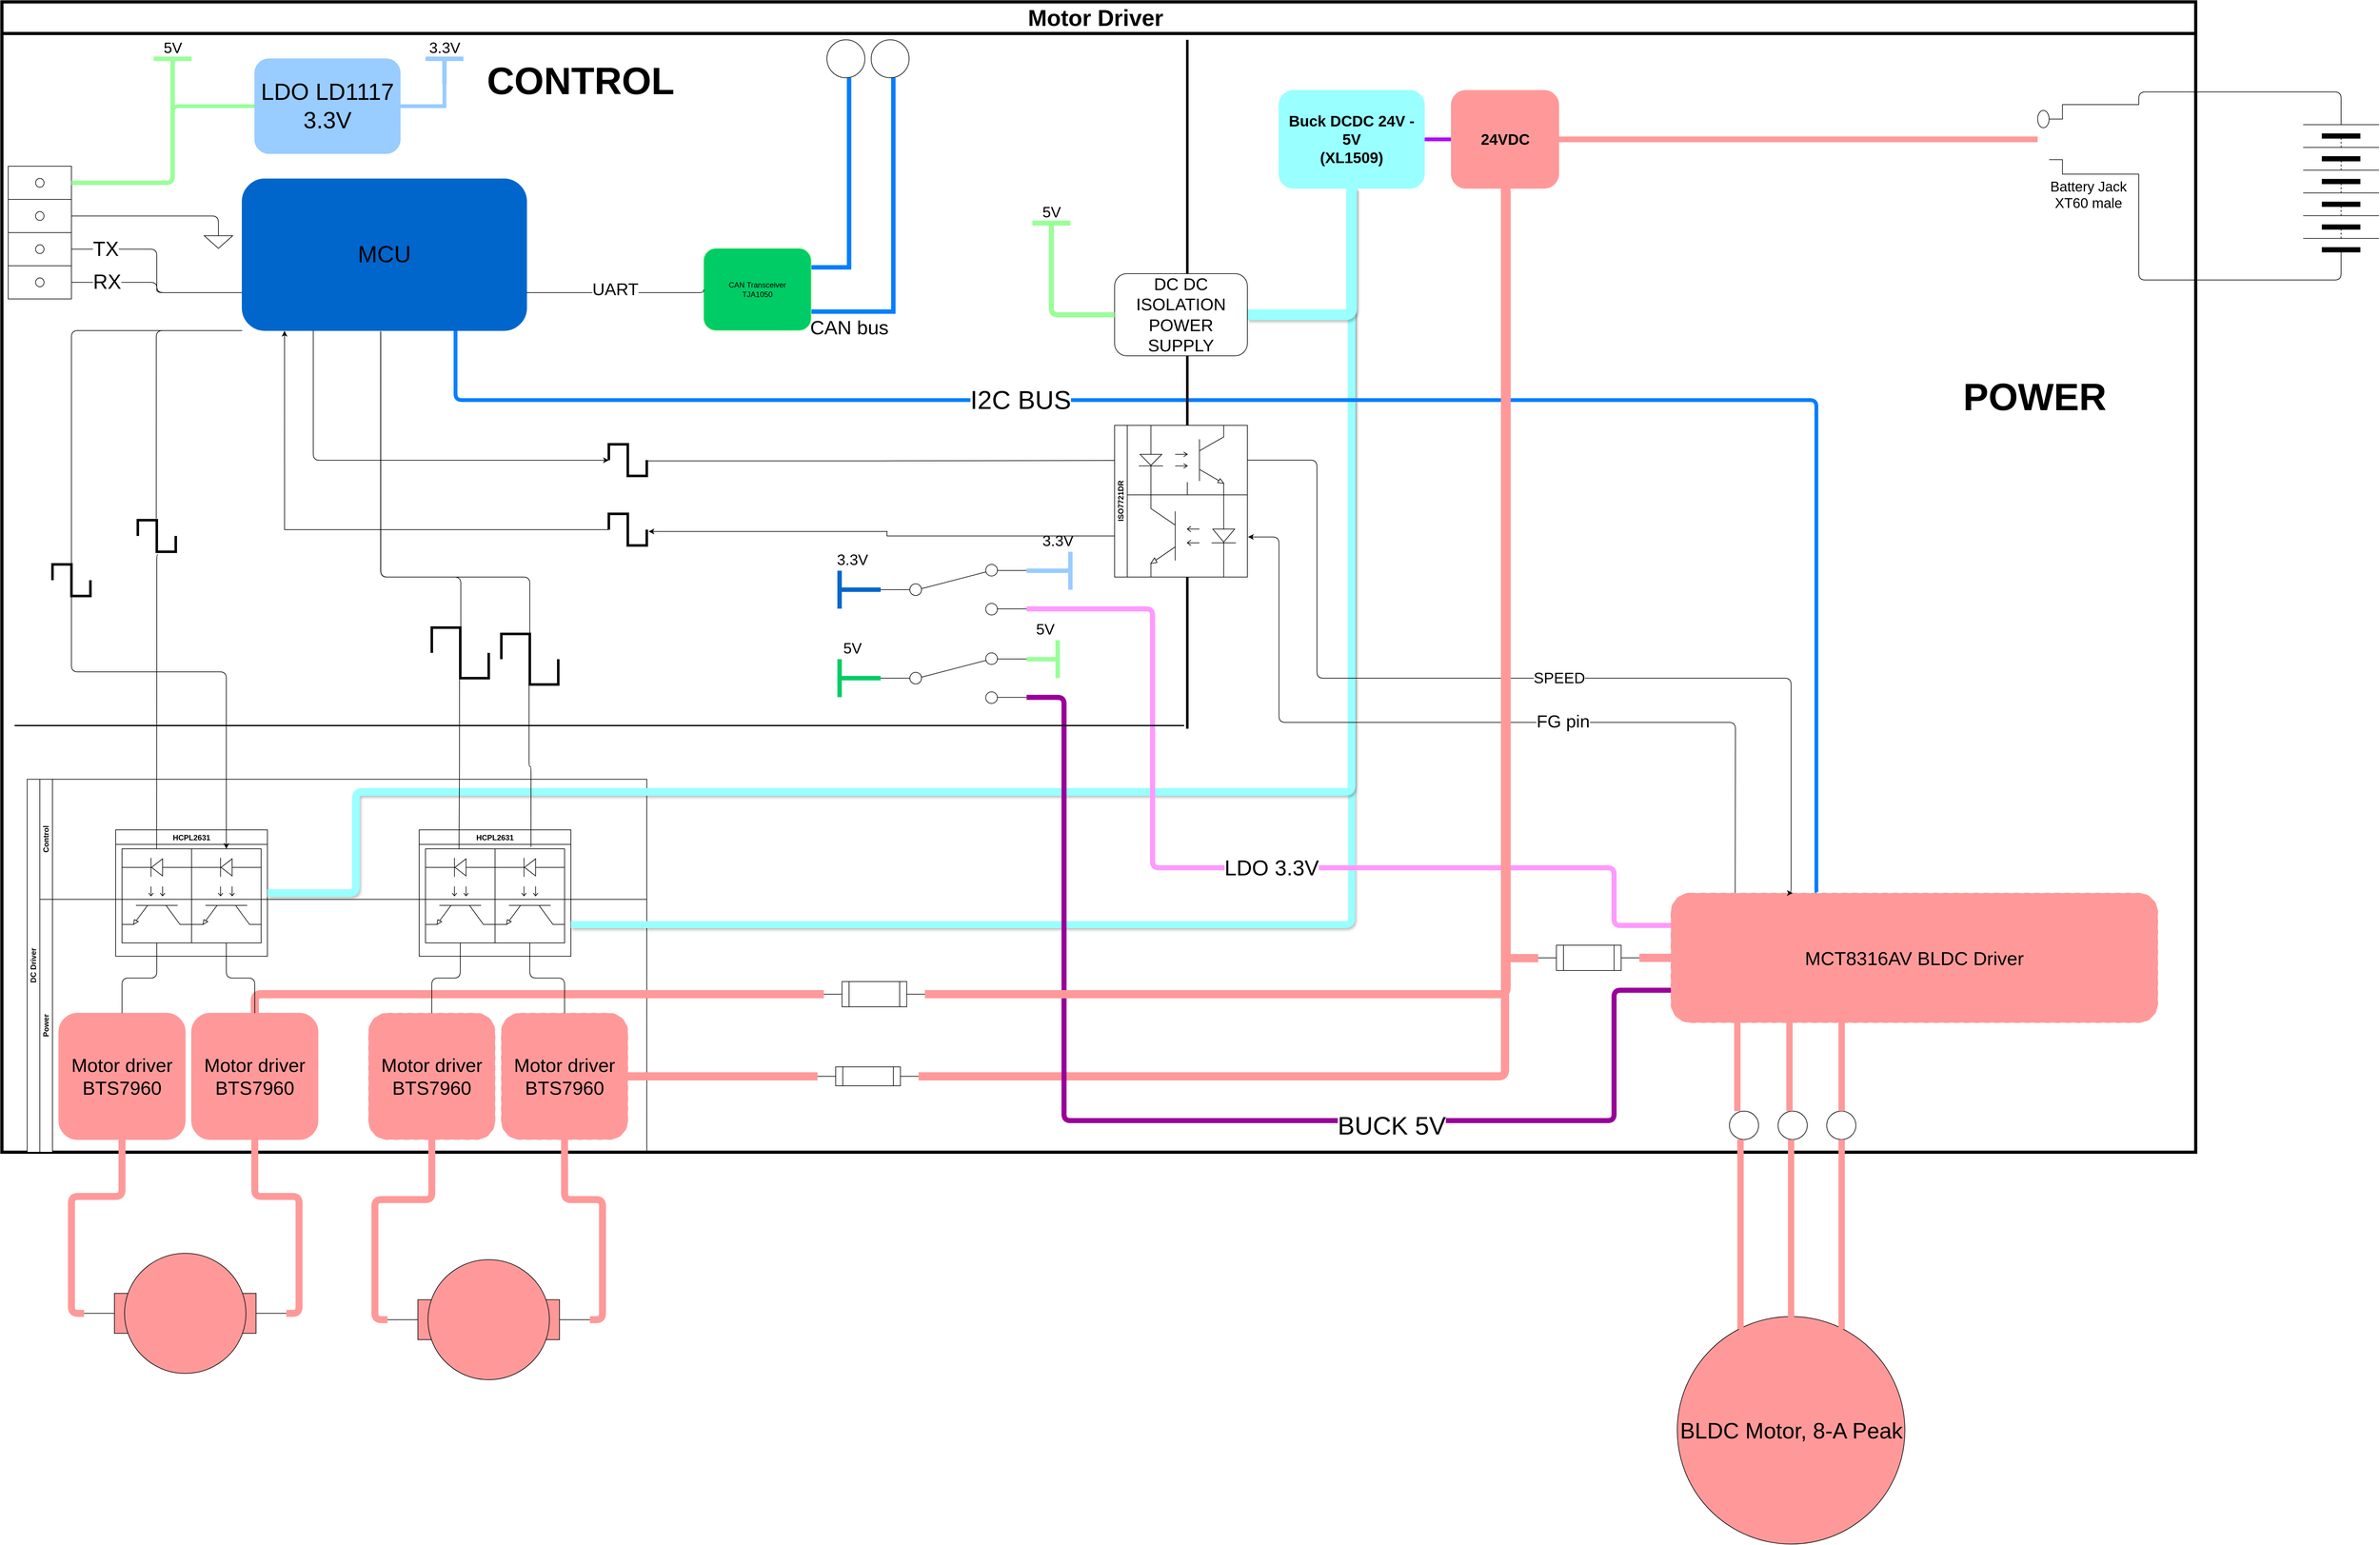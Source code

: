 <mxfile version="21.6.6" type="device">
  <diagram name="Page-1" id="c9OTROWXMZzyj8LRI3VB">
    <mxGraphModel dx="3203" dy="2414" grid="1" gridSize="10" guides="1" tooltips="1" connect="1" arrows="1" fold="1" page="1" pageScale="1" pageWidth="850" pageHeight="1100" math="0" shadow="0">
      <root>
        <mxCell id="0" />
        <mxCell id="1" parent="0" />
        <mxCell id="r3shBmnVNcZUW6U3R0mw-1" value="&lt;font style=&quot;font-size: 36px;&quot;&gt;Motor Driver&amp;nbsp;&lt;/font&gt;" style="swimlane;whiteSpace=wrap;html=1;startSize=50;strokeColor=#000000;strokeWidth=5;" parent="1" vertex="1">
          <mxGeometry x="-90" y="-330" width="3470" height="1820" as="geometry" />
        </mxCell>
        <mxCell id="r3shBmnVNcZUW6U3R0mw-53" style="edgeStyle=orthogonalEdgeStyle;rounded=1;orthogonalLoop=1;jettySize=auto;html=1;exitX=0.5;exitY=1;exitDx=0;exitDy=0;strokeWidth=13;endArrow=none;endFill=0;strokeColor=#FF9999;entryX=1;entryY=0.5;entryDx=0;entryDy=0;entryPerimeter=0;" parent="r3shBmnVNcZUW6U3R0mw-1" source="r3shBmnVNcZUW6U3R0mw-4" target="r3shBmnVNcZUW6U3R0mw-107" edge="1">
          <mxGeometry relative="1" as="geometry">
            <mxPoint x="1560" y="1400" as="targetPoint" />
            <Array as="points">
              <mxPoint x="2378" y="1700" />
            </Array>
          </mxGeometry>
        </mxCell>
        <mxCell id="r3shBmnVNcZUW6U3R0mw-54" style="edgeStyle=orthogonalEdgeStyle;rounded=1;orthogonalLoop=1;jettySize=auto;html=1;entryX=1;entryY=0.5;entryDx=0;entryDy=0;strokeWidth=6;endArrow=none;endFill=0;strokeColor=#ad03fc;" parent="r3shBmnVNcZUW6U3R0mw-1" source="r3shBmnVNcZUW6U3R0mw-4" target="r3shBmnVNcZUW6U3R0mw-40" edge="1">
          <mxGeometry relative="1" as="geometry" />
        </mxCell>
        <mxCell id="r3shBmnVNcZUW6U3R0mw-4" value="&lt;font style=&quot;font-size: 24px;&quot;&gt;&lt;b&gt;24VDC&lt;/b&gt;&lt;/font&gt;" style="rounded=1;whiteSpace=wrap;html=1;fillColor=#FF9999;strokeColor=#FF9999;" parent="r3shBmnVNcZUW6U3R0mw-1" vertex="1">
          <mxGeometry x="2292.5" y="140" width="170" height="155" as="geometry" />
        </mxCell>
        <mxCell id="r3shBmnVNcZUW6U3R0mw-7" value="DC Driver" style="swimlane;childLayout=stackLayout;resizeParent=1;resizeParentMax=0;horizontal=0;startSize=20;horizontalStack=0;html=1;" parent="r3shBmnVNcZUW6U3R0mw-1" vertex="1">
          <mxGeometry x="40" y="1230" width="980" height="590" as="geometry" />
        </mxCell>
        <mxCell id="r3shBmnVNcZUW6U3R0mw-8" value="Control" style="swimlane;startSize=20;horizontal=0;html=1;" parent="r3shBmnVNcZUW6U3R0mw-7" vertex="1">
          <mxGeometry x="20" width="960" height="190" as="geometry">
            <mxRectangle x="20" width="460" height="30" as="alternateBounds" />
          </mxGeometry>
        </mxCell>
        <UserObject label="HCPL2631" link="https://icdayroi.com/hcpl2631" id="r3shBmnVNcZUW6U3R0mw-35">
          <mxCell style="swimlane;" parent="r3shBmnVNcZUW6U3R0mw-8" vertex="1">
            <mxGeometry x="600" y="80" width="240" height="200" as="geometry" />
          </mxCell>
        </UserObject>
        <UserObject label="" link="https://icdayroi.com/hcpl2631" id="r3shBmnVNcZUW6U3R0mw-36">
          <mxCell style="verticalLabelPosition=bottom;shadow=0;dashed=0;align=center;html=1;verticalAlign=top;shape=mxgraph.electrical.opto_electronics.opto-coupler;direction=south;" parent="r3shBmnVNcZUW6U3R0mw-35" vertex="1">
            <mxGeometry x="10" y="30" width="110" height="149" as="geometry" />
          </mxCell>
        </UserObject>
        <UserObject label="" link="https://icdayroi.com/hcpl2631" id="r3shBmnVNcZUW6U3R0mw-37">
          <mxCell style="verticalLabelPosition=bottom;shadow=0;dashed=0;align=center;html=1;verticalAlign=top;shape=mxgraph.electrical.opto_electronics.opto-coupler;direction=south;" parent="r3shBmnVNcZUW6U3R0mw-35" vertex="1">
            <mxGeometry x="120" y="30" width="110" height="149" as="geometry" />
          </mxCell>
        </UserObject>
        <UserObject label="HCPL2631" link="https://icdayroi.com/hcpl2631" id="r3shBmnVNcZUW6U3R0mw-34">
          <mxCell style="swimlane;startSize=23;" parent="r3shBmnVNcZUW6U3R0mw-8" vertex="1">
            <mxGeometry x="120" y="80" width="240" height="200" as="geometry" />
          </mxCell>
        </UserObject>
        <UserObject label="" link="https://icdayroi.com/hcpl2631" id="r3shBmnVNcZUW6U3R0mw-16">
          <mxCell style="verticalLabelPosition=bottom;shadow=0;dashed=0;align=center;html=1;verticalAlign=top;shape=mxgraph.electrical.opto_electronics.opto-coupler;direction=south;" parent="r3shBmnVNcZUW6U3R0mw-34" vertex="1">
            <mxGeometry x="10" y="30" width="110" height="149" as="geometry" />
          </mxCell>
        </UserObject>
        <UserObject label="" link="https://icdayroi.com/hcpl2631" id="r3shBmnVNcZUW6U3R0mw-27">
          <mxCell style="verticalLabelPosition=bottom;shadow=0;dashed=0;align=center;html=1;verticalAlign=top;shape=mxgraph.electrical.opto_electronics.opto-coupler;direction=south;" parent="r3shBmnVNcZUW6U3R0mw-34" vertex="1">
            <mxGeometry x="120" y="30" width="110" height="149" as="geometry" />
          </mxCell>
        </UserObject>
        <mxCell id="r3shBmnVNcZUW6U3R0mw-9" value="Power" style="swimlane;startSize=20;horizontal=0;html=1;" parent="r3shBmnVNcZUW6U3R0mw-7" vertex="1">
          <mxGeometry x="20" y="190" width="960" height="400" as="geometry" />
        </mxCell>
        <UserObject label="&lt;font style=&quot;font-size: 30px;&quot;&gt;Motor driver&lt;br&gt;BTS7960&lt;/font&gt;" link="https://image.dfrobot.com/image/data/DRI0018/BTS7960.pdf" id="r3shBmnVNcZUW6U3R0mw-14">
          <mxCell style="rounded=1;whiteSpace=wrap;html=1;fillColor=#FF9999;strokeColor=#FF9999;" parent="r3shBmnVNcZUW6U3R0mw-9" vertex="1">
            <mxGeometry x="30" y="180" width="200" height="200" as="geometry" />
          </mxCell>
        </UserObject>
        <UserObject label="&lt;font style=&quot;font-size: 30px;&quot;&gt;Motor driver&lt;br&gt;BTS7960&lt;/font&gt;" link="https://image.dfrobot.com/image/data/DRI0018/BTS7960.pdf" id="r3shBmnVNcZUW6U3R0mw-15">
          <mxCell style="rounded=1;whiteSpace=wrap;html=1;fillColor=#FF9999;strokeColor=#FF9999;" parent="r3shBmnVNcZUW6U3R0mw-9" vertex="1">
            <mxGeometry x="240" y="180" width="200" height="200" as="geometry" />
          </mxCell>
        </UserObject>
        <UserObject label="&lt;font style=&quot;font-size: 30px;&quot;&gt;Motor driver&lt;br&gt;BTS7960&lt;/font&gt;" link="https://image.dfrobot.com/image/data/DRI0018/BTS7960.pdf" id="r3shBmnVNcZUW6U3R0mw-12">
          <mxCell style="rounded=1;whiteSpace=wrap;html=1;dashed=1;dashPattern=8 8;fillColor=#FF9999;strokeColor=#FF9999;" parent="r3shBmnVNcZUW6U3R0mw-9" vertex="1">
            <mxGeometry x="520" y="180" width="200" height="200" as="geometry" />
          </mxCell>
        </UserObject>
        <UserObject label="&lt;font style=&quot;font-size: 30px;&quot;&gt;Motor driver&lt;br style=&quot;border-color: var(--border-color);&quot;&gt;BTS7960&lt;/font&gt;" link="https://image.dfrobot.com/image/data/DRI0018/BTS7960.pdf" id="r3shBmnVNcZUW6U3R0mw-13">
          <mxCell style="rounded=1;whiteSpace=wrap;html=1;dashed=1;dashPattern=8 8;fillColor=#FF9999;strokeColor=#FF9999;" parent="r3shBmnVNcZUW6U3R0mw-9" vertex="1">
            <mxGeometry x="730" y="180" width="200" height="200" as="geometry" />
          </mxCell>
        </UserObject>
        <mxCell id="r3shBmnVNcZUW6U3R0mw-114" style="edgeStyle=orthogonalEdgeStyle;rounded=1;orthogonalLoop=1;jettySize=auto;html=1;exitX=0;exitY=0.5;exitDx=0;exitDy=0;strokeWidth=13;endArrow=none;endFill=0;strokeColor=#FF9999;entryX=0.5;entryY=0;entryDx=0;entryDy=0;exitPerimeter=0;" parent="r3shBmnVNcZUW6U3R0mw-9" source="r3shBmnVNcZUW6U3R0mw-109" edge="1">
          <mxGeometry relative="1" as="geometry">
            <mxPoint x="1240" y="150" as="sourcePoint" />
            <mxPoint x="340" y="210" as="targetPoint" />
            <Array as="points">
              <mxPoint x="1240" y="150" />
              <mxPoint x="340" y="150" />
            </Array>
          </mxGeometry>
        </mxCell>
        <mxCell id="r3shBmnVNcZUW6U3R0mw-17" value="" style="edgeStyle=orthogonalEdgeStyle;orthogonalLoop=1;jettySize=auto;html=1;rounded=1;endArrow=none;endFill=0;" parent="r3shBmnVNcZUW6U3R0mw-7" source="r3shBmnVNcZUW6U3R0mw-16" target="r3shBmnVNcZUW6U3R0mw-14" edge="1">
          <mxGeometry relative="1" as="geometry" />
        </mxCell>
        <mxCell id="r3shBmnVNcZUW6U3R0mw-31" value="" style="edgeStyle=orthogonalEdgeStyle;orthogonalLoop=1;jettySize=auto;html=1;rounded=1;endArrow=none;endFill=0;" parent="r3shBmnVNcZUW6U3R0mw-7" source="r3shBmnVNcZUW6U3R0mw-27" target="r3shBmnVNcZUW6U3R0mw-15" edge="1">
          <mxGeometry relative="1" as="geometry" />
        </mxCell>
        <mxCell id="r3shBmnVNcZUW6U3R0mw-38" style="edgeStyle=orthogonalEdgeStyle;orthogonalLoop=1;jettySize=auto;html=1;rounded=1;endArrow=none;endFill=0;" parent="r3shBmnVNcZUW6U3R0mw-7" source="r3shBmnVNcZUW6U3R0mw-36" target="r3shBmnVNcZUW6U3R0mw-12" edge="1">
          <mxGeometry relative="1" as="geometry" />
        </mxCell>
        <mxCell id="r3shBmnVNcZUW6U3R0mw-39" style="edgeStyle=orthogonalEdgeStyle;orthogonalLoop=1;jettySize=auto;html=1;entryX=0.5;entryY=0;entryDx=0;entryDy=0;rounded=1;endArrow=none;endFill=0;" parent="r3shBmnVNcZUW6U3R0mw-7" source="r3shBmnVNcZUW6U3R0mw-37" target="r3shBmnVNcZUW6U3R0mw-13" edge="1">
          <mxGeometry relative="1" as="geometry" />
        </mxCell>
        <mxCell id="r3shBmnVNcZUW6U3R0mw-55" style="edgeStyle=orthogonalEdgeStyle;rounded=1;orthogonalLoop=1;jettySize=auto;html=1;exitX=0.5;exitY=1;exitDx=0;exitDy=0;entryX=1;entryY=0.75;entryDx=0;entryDy=0;strokeColor=#99FFFF;strokeWidth=11;endArrow=none;endFill=0;shadow=1;" parent="r3shBmnVNcZUW6U3R0mw-1" source="r3shBmnVNcZUW6U3R0mw-40" target="r3shBmnVNcZUW6U3R0mw-35" edge="1">
          <mxGeometry relative="1" as="geometry" />
        </mxCell>
        <mxCell id="r3shBmnVNcZUW6U3R0mw-56" style="edgeStyle=orthogonalEdgeStyle;rounded=1;orthogonalLoop=1;jettySize=auto;html=1;exitX=0.5;exitY=1;exitDx=0;exitDy=0;strokeColor=#99FFFF;endArrow=none;endFill=0;strokeWidth=12;shadow=1;entryX=1;entryY=0.5;entryDx=0;entryDy=0;" parent="r3shBmnVNcZUW6U3R0mw-1" source="r3shBmnVNcZUW6U3R0mw-40" edge="1" target="r3shBmnVNcZUW6U3R0mw-34">
          <mxGeometry relative="1" as="geometry">
            <mxPoint x="420" y="1190" as="targetPoint" />
            <Array as="points">
              <mxPoint x="2135" y="1250" />
              <mxPoint x="560" y="1250" />
              <mxPoint x="560" y="1410" />
            </Array>
          </mxGeometry>
        </mxCell>
        <mxCell id="TJ93BcCGfXN2LZPFajyi-51" style="edgeStyle=orthogonalEdgeStyle;rounded=1;orthogonalLoop=1;jettySize=auto;html=1;exitX=0.5;exitY=1;exitDx=0;exitDy=0;entryX=1;entryY=0.5;entryDx=0;entryDy=0;endArrow=none;endFill=0;strokeColor=#99FFFF;strokeWidth=17;shadow=1;" edge="1" parent="r3shBmnVNcZUW6U3R0mw-1" source="r3shBmnVNcZUW6U3R0mw-40" target="TJ93BcCGfXN2LZPFajyi-1">
          <mxGeometry relative="1" as="geometry" />
        </mxCell>
        <UserObject label="&lt;font style=&quot;font-size: 24px;&quot;&gt;&lt;b&gt;Buck DCDC 24V - 5V&lt;br&gt;(XL1509)&lt;br&gt;&lt;/b&gt;&lt;/font&gt;" link="https://www.thegioiic.com/xl1509-5-0e1-ic-on-ap-5v-2a-8-soic" id="r3shBmnVNcZUW6U3R0mw-40">
          <mxCell style="rounded=1;whiteSpace=wrap;html=1;fillColor=#99FFFF;strokeColor=#99FFFF;" parent="r3shBmnVNcZUW6U3R0mw-1" vertex="1">
            <mxGeometry x="2020" y="140" width="230" height="155" as="geometry" />
          </mxCell>
        </UserObject>
        <mxCell id="r3shBmnVNcZUW6U3R0mw-52" style="edgeStyle=orthogonalEdgeStyle;rounded=1;orthogonalLoop=1;jettySize=auto;html=1;entryX=1;entryY=0.5;entryDx=0;entryDy=0;endArrow=none;endFill=0;strokeWidth=9;strokeColor=#FF9999;" parent="r3shBmnVNcZUW6U3R0mw-1" source="r3shBmnVNcZUW6U3R0mw-49" target="r3shBmnVNcZUW6U3R0mw-4" edge="1">
          <mxGeometry relative="1" as="geometry" />
        </mxCell>
        <UserObject label="&lt;font style=&quot;font-size: 22px;&quot;&gt;Battery Jack&lt;br style=&quot;border-color: var(--border-color);&quot;&gt;XT60 male&lt;/font&gt;" link="https://dientutuyetnga.com/products/dau-jack-noi-dien-xt60-duc" id="r3shBmnVNcZUW6U3R0mw-49">
          <mxCell style="pointerEvents=1;verticalLabelPosition=bottom;shadow=0;dashed=0;align=center;html=1;verticalAlign=top;shape=mxgraph.electrical.miscellaneous.2_conductor_plug;flipV=1;" parent="r3shBmnVNcZUW6U3R0mw-1" vertex="1">
            <mxGeometry x="3220" y="162.5" width="160" height="110" as="geometry" />
          </mxCell>
        </UserObject>
        <mxCell id="r3shBmnVNcZUW6U3R0mw-94" style="edgeStyle=orthogonalEdgeStyle;rounded=1;orthogonalLoop=1;jettySize=auto;html=1;exitX=1;exitY=0.625;exitDx=0;exitDy=0;exitPerimeter=0;entryX=0;entryY=0.75;entryDx=0;entryDy=0;endArrow=none;endFill=0;" parent="r3shBmnVNcZUW6U3R0mw-1" source="r3shBmnVNcZUW6U3R0mw-84" target="r3shBmnVNcZUW6U3R0mw-85" edge="1">
          <mxGeometry relative="1" as="geometry">
            <mxPoint x="200" y="271.4" as="targetPoint" />
          </mxGeometry>
        </mxCell>
        <mxCell id="r3shBmnVNcZUW6U3R0mw-96" value="TX" style="edgeLabel;html=1;align=center;verticalAlign=middle;resizable=0;points=[];fontSize=32;" parent="r3shBmnVNcZUW6U3R0mw-94" vertex="1" connectable="0">
          <mxGeometry x="-0.764" y="-1" relative="1" as="geometry">
            <mxPoint x="14" y="-2" as="offset" />
          </mxGeometry>
        </mxCell>
        <mxCell id="r3shBmnVNcZUW6U3R0mw-95" style="edgeStyle=orthogonalEdgeStyle;rounded=1;orthogonalLoop=1;jettySize=auto;html=1;exitX=1;exitY=0.875;exitDx=0;exitDy=0;exitPerimeter=0;entryX=0;entryY=0.75;entryDx=0;entryDy=0;endArrow=none;endFill=0;" parent="r3shBmnVNcZUW6U3R0mw-1" source="r3shBmnVNcZUW6U3R0mw-84" target="r3shBmnVNcZUW6U3R0mw-85" edge="1">
          <mxGeometry relative="1" as="geometry" />
        </mxCell>
        <mxCell id="r3shBmnVNcZUW6U3R0mw-97" value="RX" style="edgeLabel;html=1;align=center;verticalAlign=middle;resizable=0;points=[];fontSize=32;" parent="r3shBmnVNcZUW6U3R0mw-95" vertex="1" connectable="0">
          <mxGeometry x="-0.67" y="1" relative="1" as="geometry">
            <mxPoint x="9" as="offset" />
          </mxGeometry>
        </mxCell>
        <mxCell id="HIDBoVV0awHxRWFBj1Tk-5" style="edgeStyle=orthogonalEdgeStyle;rounded=1;orthogonalLoop=1;jettySize=auto;html=1;exitX=1;exitY=0.125;exitDx=0;exitDy=0;exitPerimeter=0;entryX=0;entryY=0.5;entryDx=0;entryDy=0;endArrow=none;endFill=0;strokeColor=#99FF99;strokeWidth=6;" parent="r3shBmnVNcZUW6U3R0mw-1" source="r3shBmnVNcZUW6U3R0mw-84" target="HIDBoVV0awHxRWFBj1Tk-4" edge="1">
          <mxGeometry relative="1" as="geometry">
            <Array as="points">
              <mxPoint x="270" y="286" />
              <mxPoint x="270" y="165" />
            </Array>
          </mxGeometry>
        </mxCell>
        <mxCell id="r3shBmnVNcZUW6U3R0mw-84" value="" style="pointerEvents=1;verticalLabelPosition=bottom;shadow=0;dashed=0;align=center;html=1;verticalAlign=top;shape=mxgraph.electrical.miscellaneous.terminal_board" parent="r3shBmnVNcZUW6U3R0mw-1" vertex="1">
          <mxGeometry x="10" y="260" width="100" height="210" as="geometry" />
        </mxCell>
        <mxCell id="r3shBmnVNcZUW6U3R0mw-89" style="edgeStyle=orthogonalEdgeStyle;rounded=1;orthogonalLoop=1;jettySize=auto;html=1;entryX=0.003;entryY=0.502;entryDx=0;entryDy=0;endArrow=none;endFill=0;strokeColor=#000000;entryPerimeter=0;exitX=0.531;exitY=1.096;exitDx=0;exitDy=0;exitPerimeter=0;" parent="r3shBmnVNcZUW6U3R0mw-1" source="TJ93BcCGfXN2LZPFajyi-16" target="r3shBmnVNcZUW6U3R0mw-16" edge="1">
          <mxGeometry relative="1" as="geometry">
            <mxPoint x="380" y="520" as="sourcePoint" />
            <Array as="points">
              <mxPoint x="245" y="875" />
              <mxPoint x="245" y="1010" />
            </Array>
          </mxGeometry>
        </mxCell>
        <mxCell id="r3shBmnVNcZUW6U3R0mw-90" style="edgeStyle=orthogonalEdgeStyle;rounded=1;orthogonalLoop=1;jettySize=auto;html=1;exitX=0.487;exitY=1.004;exitDx=0;exitDy=0;entryX=-0.021;entryY=0.483;entryDx=0;entryDy=0;endArrow=none;endFill=0;strokeColor=#000000;entryPerimeter=0;exitPerimeter=0;" parent="r3shBmnVNcZUW6U3R0mw-1" source="TJ93BcCGfXN2LZPFajyi-46" target="r3shBmnVNcZUW6U3R0mw-37" edge="1">
          <mxGeometry relative="1" as="geometry" />
        </mxCell>
        <mxCell id="HIDBoVV0awHxRWFBj1Tk-20" style="edgeStyle=orthogonalEdgeStyle;rounded=1;orthogonalLoop=1;jettySize=auto;html=1;exitX=0.487;exitY=1.012;exitDx=0;exitDy=0;entryX=0.003;entryY=0.518;entryDx=0;entryDy=0;entryPerimeter=0;endArrow=none;endFill=0;exitPerimeter=0;" parent="r3shBmnVNcZUW6U3R0mw-1" source="r3shBmnVNcZUW6U3R0mw-99" target="r3shBmnVNcZUW6U3R0mw-36" edge="1">
          <mxGeometry relative="1" as="geometry" />
        </mxCell>
        <mxCell id="TJ93BcCGfXN2LZPFajyi-4" style="edgeStyle=orthogonalEdgeStyle;rounded=1;orthogonalLoop=1;jettySize=auto;html=1;exitX=0.75;exitY=1;exitDx=0;exitDy=0;endArrow=none;endFill=0;strokeWidth=6;strokeColor=#007FFF;entryX=0.3;entryY=0.004;entryDx=0;entryDy=0;entryPerimeter=0;" edge="1" parent="r3shBmnVNcZUW6U3R0mw-1" source="r3shBmnVNcZUW6U3R0mw-85" target="r3shBmnVNcZUW6U3R0mw-100">
          <mxGeometry relative="1" as="geometry">
            <mxPoint x="2870" y="1380" as="targetPoint" />
            <Array as="points">
              <mxPoint x="718" y="630" />
              <mxPoint x="2870" y="630" />
              <mxPoint x="2870" y="1411" />
            </Array>
          </mxGeometry>
        </mxCell>
        <mxCell id="TJ93BcCGfXN2LZPFajyi-5" value="I2C&amp;nbsp;BUS" style="edgeLabel;html=1;align=center;verticalAlign=middle;resizable=0;points=[];fontSize=41;" vertex="1" connectable="0" parent="TJ93BcCGfXN2LZPFajyi-4">
          <mxGeometry x="-0.061" y="-5" relative="1" as="geometry">
            <mxPoint x="-426" y="-5" as="offset" />
          </mxGeometry>
        </mxCell>
        <mxCell id="TJ93BcCGfXN2LZPFajyi-12" style="edgeStyle=orthogonalEdgeStyle;rounded=1;orthogonalLoop=1;jettySize=auto;html=1;exitX=1.004;exitY=0.524;exitDx=0;exitDy=0;entryX=0;entryY=0.504;entryDx=0;entryDy=0;entryPerimeter=0;exitPerimeter=0;" edge="1" parent="r3shBmnVNcZUW6U3R0mw-1" source="r3shBmnVNcZUW6U3R0mw-105" target="r3shBmnVNcZUW6U3R0mw-101">
          <mxGeometry relative="1" as="geometry" />
        </mxCell>
        <mxCell id="TJ93BcCGfXN2LZPFajyi-18" style="edgeStyle=orthogonalEdgeStyle;rounded=1;orthogonalLoop=1;jettySize=auto;html=1;exitX=0;exitY=1;exitDx=0;exitDy=0;entryX=0.486;entryY=-0.054;entryDx=0;entryDy=0;entryPerimeter=0;endArrow=none;endFill=0;" edge="1" parent="r3shBmnVNcZUW6U3R0mw-1" source="r3shBmnVNcZUW6U3R0mw-85" target="TJ93BcCGfXN2LZPFajyi-16">
          <mxGeometry relative="1" as="geometry">
            <Array as="points">
              <mxPoint x="244" y="520" />
            </Array>
          </mxGeometry>
        </mxCell>
        <UserObject label="&lt;font style=&quot;font-size: 37px;&quot;&gt;MCU&lt;/font&gt;" link="https://www.thegioiic.com/stm32f103c8t6-32-bit-arm-cortex-m3-microcontroller-72mhz-64kb-flash-48-lqfp" id="r3shBmnVNcZUW6U3R0mw-85">
          <mxCell style="rounded=1;whiteSpace=wrap;html=1;strokeColor=#0066CC;fillColor=#0066CC;" parent="r3shBmnVNcZUW6U3R0mw-1" vertex="1">
            <mxGeometry x="380" y="280" width="450" height="240" as="geometry" />
          </mxCell>
        </UserObject>
        <mxCell id="r3shBmnVNcZUW6U3R0mw-91" style="edgeStyle=orthogonalEdgeStyle;rounded=1;orthogonalLoop=1;jettySize=auto;html=1;exitX=0.5;exitY=0;exitDx=0;exitDy=0;exitPerimeter=0;entryX=1;entryY=0.125;entryDx=0;entryDy=0;entryPerimeter=0;endArrow=none;endFill=0;strokeColor=#99FF99;strokeWidth=7;" parent="r3shBmnVNcZUW6U3R0mw-1" source="r3shBmnVNcZUW6U3R0mw-86" target="r3shBmnVNcZUW6U3R0mw-84" edge="1">
          <mxGeometry relative="1" as="geometry" />
        </mxCell>
        <mxCell id="r3shBmnVNcZUW6U3R0mw-86" value="5V" style="verticalLabelPosition=top;verticalAlign=bottom;shape=mxgraph.electrical.signal_sources.vdd;shadow=0;dashed=0;align=center;strokeWidth=7;fontSize=24;html=1;flipV=1;strokeColor=#99FF99;" parent="r3shBmnVNcZUW6U3R0mw-1" vertex="1">
          <mxGeometry x="240" y="90" width="60" height="40" as="geometry" />
        </mxCell>
        <mxCell id="r3shBmnVNcZUW6U3R0mw-93" style="edgeStyle=orthogonalEdgeStyle;rounded=1;orthogonalLoop=1;jettySize=auto;html=1;exitX=0.5;exitY=0;exitDx=0;exitDy=0;exitPerimeter=0;entryX=1;entryY=0.375;entryDx=0;entryDy=0;entryPerimeter=0;endArrow=none;endFill=0;" parent="r3shBmnVNcZUW6U3R0mw-1" source="r3shBmnVNcZUW6U3R0mw-92" target="r3shBmnVNcZUW6U3R0mw-84" edge="1">
          <mxGeometry relative="1" as="geometry" />
        </mxCell>
        <mxCell id="r3shBmnVNcZUW6U3R0mw-92" value="" style="pointerEvents=1;verticalLabelPosition=bottom;shadow=0;dashed=0;align=center;html=1;verticalAlign=top;shape=mxgraph.electrical.signal_sources.signal_ground;direction=east;" parent="r3shBmnVNcZUW6U3R0mw-1" vertex="1">
          <mxGeometry x="320" y="360" width="45" height="30" as="geometry" />
        </mxCell>
        <mxCell id="TJ93BcCGfXN2LZPFajyi-7" style="edgeStyle=orthogonalEdgeStyle;rounded=1;orthogonalLoop=1;jettySize=auto;html=1;exitX=0.132;exitY=0.008;exitDx=0;exitDy=0;entryX=-0.005;entryY=0.512;entryDx=0;entryDy=0;entryPerimeter=0;fontSize=19;exitPerimeter=0;" edge="1" parent="r3shBmnVNcZUW6U3R0mw-1" source="r3shBmnVNcZUW6U3R0mw-100" target="TJ93BcCGfXN2LZPFajyi-8">
          <mxGeometry relative="1" as="geometry">
            <mxPoint x="1900.0" y="1190" as="targetPoint" />
            <Array as="points">
              <mxPoint x="2742" y="1410" />
              <mxPoint x="2742" y="1140" />
              <mxPoint x="2020" y="1140" />
              <mxPoint x="2020" y="847" />
            </Array>
          </mxGeometry>
        </mxCell>
        <mxCell id="TJ93BcCGfXN2LZPFajyi-9" value="&lt;font style=&quot;font-size: 28px;&quot;&gt;FG pin&lt;/font&gt;" style="edgeLabel;html=1;align=center;verticalAlign=middle;resizable=0;points=[];" vertex="1" connectable="0" parent="TJ93BcCGfXN2LZPFajyi-7">
          <mxGeometry x="-0.184" y="-2" relative="1" as="geometry">
            <mxPoint as="offset" />
          </mxGeometry>
        </mxCell>
        <mxCell id="TJ93BcCGfXN2LZPFajyi-55" style="edgeStyle=orthogonalEdgeStyle;rounded=1;orthogonalLoop=1;jettySize=auto;html=1;exitX=0;exitY=0.25;exitDx=0;exitDy=0;entryX=1;entryY=0.88;entryDx=0;entryDy=0;endArrow=none;endFill=0;strokeColor=#FF99FF;strokeWidth=8;" edge="1" parent="r3shBmnVNcZUW6U3R0mw-1" source="r3shBmnVNcZUW6U3R0mw-100" target="TJ93BcCGfXN2LZPFajyi-3">
          <mxGeometry relative="1" as="geometry">
            <Array as="points">
              <mxPoint x="2550" y="1461" />
              <mxPoint x="2550" y="1370" />
              <mxPoint x="1820" y="1370" />
              <mxPoint x="1820" y="960" />
            </Array>
          </mxGeometry>
        </mxCell>
        <mxCell id="TJ93BcCGfXN2LZPFajyi-56" value="&lt;font style=&quot;font-size: 34px;&quot;&gt;LDO 3.3V&lt;/font&gt;" style="edgeLabel;html=1;align=center;verticalAlign=middle;resizable=0;points=[];" vertex="1" connectable="0" parent="TJ93BcCGfXN2LZPFajyi-55">
          <mxGeometry x="-0.151" y="2" relative="1" as="geometry">
            <mxPoint x="-78" y="-2" as="offset" />
          </mxGeometry>
        </mxCell>
        <mxCell id="TJ93BcCGfXN2LZPFajyi-65" style="edgeStyle=orthogonalEdgeStyle;rounded=1;orthogonalLoop=1;jettySize=auto;html=1;exitX=0;exitY=0.75;exitDx=0;exitDy=0;entryX=1;entryY=0.88;entryDx=0;entryDy=0;endArrow=none;endFill=0;strokeColor=#990099;strokeWidth=8;" edge="1" parent="r3shBmnVNcZUW6U3R0mw-1" source="r3shBmnVNcZUW6U3R0mw-100" target="TJ93BcCGfXN2LZPFajyi-54">
          <mxGeometry relative="1" as="geometry">
            <mxPoint x="2600" y="1563.143" as="targetPoint" />
            <Array as="points">
              <mxPoint x="2550" y="1564" />
              <mxPoint x="2550" y="1770" />
              <mxPoint x="1680" y="1770" />
              <mxPoint x="1680" y="1100" />
            </Array>
          </mxGeometry>
        </mxCell>
        <mxCell id="TJ93BcCGfXN2LZPFajyi-69" value="&lt;font style=&quot;font-size: 40px;&quot;&gt;BUCK 5V&lt;/font&gt;" style="edgeLabel;html=1;align=center;verticalAlign=middle;resizable=0;points=[];fontSize=40;" vertex="1" connectable="0" parent="TJ93BcCGfXN2LZPFajyi-65">
          <mxGeometry x="-0.315" y="7" relative="1" as="geometry">
            <mxPoint x="1" as="offset" />
          </mxGeometry>
        </mxCell>
        <UserObject label="&lt;span style=&quot;font-size: 30px;&quot;&gt;MCT8316AV BLDC Driver&lt;/span&gt;" link="https://www.ti.com/lit/ds/symlink/mct8316a.pdf" id="r3shBmnVNcZUW6U3R0mw-100">
          <mxCell style="rounded=1;whiteSpace=wrap;html=1;dashed=1;dashPattern=8 8;fillColor=#FF9999;strokeColor=#FF9999;" parent="r3shBmnVNcZUW6U3R0mw-1" vertex="1">
            <mxGeometry x="2640" y="1410" width="770" height="205" as="geometry" />
          </mxCell>
        </UserObject>
        <mxCell id="r3shBmnVNcZUW6U3R0mw-104" style="edgeStyle=orthogonalEdgeStyle;rounded=1;orthogonalLoop=1;jettySize=auto;html=1;endArrow=classic;endFill=1;entryX=0.25;entryY=0;entryDx=0;entryDy=0;" parent="r3shBmnVNcZUW6U3R0mw-1" source="r3shBmnVNcZUW6U3R0mw-101" target="r3shBmnVNcZUW6U3R0mw-100" edge="1">
          <mxGeometry relative="1" as="geometry">
            <mxPoint x="2237.73" y="1124.995" as="targetPoint" />
            <Array as="points">
              <mxPoint x="2080" y="725" />
              <mxPoint x="2080" y="1070" />
              <mxPoint x="2830" y="1070" />
              <mxPoint x="2830" y="1410" />
            </Array>
          </mxGeometry>
        </mxCell>
        <mxCell id="HIDBoVV0awHxRWFBj1Tk-21" value="SPEED" style="edgeLabel;html=1;align=center;verticalAlign=middle;resizable=0;points=[];fontSize=24;" parent="r3shBmnVNcZUW6U3R0mw-104" vertex="1" connectable="0">
          <mxGeometry x="-0.037" relative="1" as="geometry">
            <mxPoint x="93" as="offset" />
          </mxGeometry>
        </mxCell>
        <UserObject label="" link="https://www.thegioiic.com/ruef110-cau-chi-tu-phuc-hoi-30v-1-1a" id="r3shBmnVNcZUW6U3R0mw-107">
          <mxCell style="pointerEvents=1;verticalLabelPosition=bottom;shadow=0;dashed=0;align=center;html=1;verticalAlign=top;shape=mxgraph.electrical.miscellaneous.fuse_1;" parent="r3shBmnVNcZUW6U3R0mw-1" vertex="1">
            <mxGeometry x="1290" y="1685" width="160" height="30" as="geometry" />
          </mxCell>
        </UserObject>
        <mxCell id="r3shBmnVNcZUW6U3R0mw-108" style="edgeStyle=orthogonalEdgeStyle;rounded=1;orthogonalLoop=1;jettySize=auto;html=1;exitX=0;exitY=0.5;exitDx=0;exitDy=0;strokeWidth=13;endArrow=none;endFill=0;strokeColor=#FF9999;entryX=1;entryY=0.5;entryDx=0;entryDy=0;exitPerimeter=0;" parent="r3shBmnVNcZUW6U3R0mw-1" source="r3shBmnVNcZUW6U3R0mw-107" target="r3shBmnVNcZUW6U3R0mw-13" edge="1">
          <mxGeometry relative="1" as="geometry">
            <mxPoint x="1795" y="305" as="sourcePoint" />
            <mxPoint x="1450" y="1410" as="targetPoint" />
            <Array as="points">
              <mxPoint x="1290" y="1700" />
              <mxPoint x="1290" y="1700" />
            </Array>
          </mxGeometry>
        </mxCell>
        <UserObject label="" link="https://www.thegioiic.com/ruef110-cau-chi-tu-phuc-hoi-30v-1-1a" id="r3shBmnVNcZUW6U3R0mw-109">
          <mxCell style="pointerEvents=1;verticalLabelPosition=bottom;shadow=0;dashed=0;align=center;html=1;verticalAlign=top;shape=mxgraph.electrical.miscellaneous.fuse_1;" parent="r3shBmnVNcZUW6U3R0mw-1" vertex="1">
            <mxGeometry x="1300" y="1550" width="160" height="40" as="geometry" />
          </mxCell>
        </UserObject>
        <mxCell id="r3shBmnVNcZUW6U3R0mw-110" style="edgeStyle=orthogonalEdgeStyle;rounded=1;orthogonalLoop=1;jettySize=auto;html=1;exitX=0.5;exitY=1;exitDx=0;exitDy=0;strokeWidth=13;endArrow=none;endFill=0;strokeColor=#FF9999;entryX=1;entryY=0.5;entryDx=0;entryDy=0;entryPerimeter=0;" parent="r3shBmnVNcZUW6U3R0mw-1" source="r3shBmnVNcZUW6U3R0mw-4" target="r3shBmnVNcZUW6U3R0mw-109" edge="1">
          <mxGeometry relative="1" as="geometry">
            <mxPoint x="1795" y="305" as="sourcePoint" />
            <mxPoint x="1470" y="1410" as="targetPoint" />
            <Array as="points">
              <mxPoint x="2380" y="295" />
              <mxPoint x="2380" y="1570" />
            </Array>
          </mxGeometry>
        </mxCell>
        <UserObject label="" link="https://www.thegioiic.com/uf300-cau-chi-tu-phuc-hoi-30v-3a" id="r3shBmnVNcZUW6U3R0mw-115">
          <mxCell style="pointerEvents=1;verticalLabelPosition=bottom;shadow=0;dashed=0;align=center;html=1;verticalAlign=top;shape=mxgraph.electrical.miscellaneous.fuse_1;direction=east;" parent="r3shBmnVNcZUW6U3R0mw-1" vertex="1">
            <mxGeometry x="2430" y="1492.5" width="160" height="40" as="geometry" />
          </mxCell>
        </UserObject>
        <mxCell id="r3shBmnVNcZUW6U3R0mw-116" style="edgeStyle=orthogonalEdgeStyle;rounded=1;orthogonalLoop=1;jettySize=auto;html=1;exitX=1;exitY=0.5;exitDx=0;exitDy=0;strokeWidth=13;endArrow=none;endFill=0;strokeColor=#FF9999;exitPerimeter=0;entryX=0;entryY=0.5;entryDx=0;entryDy=0;" parent="r3shBmnVNcZUW6U3R0mw-1" source="r3shBmnVNcZUW6U3R0mw-115" target="r3shBmnVNcZUW6U3R0mw-100" edge="1">
          <mxGeometry relative="1" as="geometry">
            <mxPoint x="2250" y="2000" as="sourcePoint" />
            <mxPoint x="1760" y="1760" as="targetPoint" />
            <Array as="points">
              <mxPoint x="2590" y="1513" />
              <mxPoint x="2620" y="1513" />
            </Array>
          </mxGeometry>
        </mxCell>
        <mxCell id="r3shBmnVNcZUW6U3R0mw-117" style="edgeStyle=orthogonalEdgeStyle;rounded=1;orthogonalLoop=1;jettySize=auto;html=1;strokeWidth=13;endArrow=none;endFill=0;strokeColor=#FF9999;entryX=0;entryY=0.5;entryDx=0;entryDy=0;entryPerimeter=0;exitX=0.5;exitY=1;exitDx=0;exitDy=0;" parent="r3shBmnVNcZUW6U3R0mw-1" source="r3shBmnVNcZUW6U3R0mw-4" target="r3shBmnVNcZUW6U3R0mw-115" edge="1">
          <mxGeometry relative="1" as="geometry">
            <mxPoint x="1970" y="550" as="sourcePoint" />
            <mxPoint x="2160" y="1235" as="targetPoint" />
            <Array as="points">
              <mxPoint x="2378" y="1513" />
              <mxPoint x="2430" y="1513" />
            </Array>
          </mxGeometry>
        </mxCell>
        <UserObject label="" link="https://www.thegioiic.com/kf103-3-v-domino-3-chan-thang-5-08mm-300v-10a-han-pcb" id="r3shBmnVNcZUW6U3R0mw-123">
          <mxCell style="verticalLabelPosition=bottom;shadow=0;dashed=0;align=center;html=1;verticalAlign=top;shape=mxgraph.electrical.transmission.terminal_3_phase;pointerEvents=1;" parent="r3shBmnVNcZUW6U3R0mw-1" vertex="1">
            <mxGeometry x="2732.5" y="1755" width="200" height="45" as="geometry" />
          </mxCell>
        </UserObject>
        <mxCell id="r3shBmnVNcZUW6U3R0mw-124" value="" style="verticalLabelPosition=bottom;shadow=0;dashed=0;align=center;html=1;verticalAlign=top;shape=mxgraph.electrical.transmission.3_line_bus;direction=south;fillColor=#FF9999;strokeWidth=10;strokeColor=#FF9999;" parent="r3shBmnVNcZUW6U3R0mw-1" vertex="1">
          <mxGeometry x="2745" y="1615" width="165" height="140" as="geometry" />
        </mxCell>
        <mxCell id="r3shBmnVNcZUW6U3R0mw-127" value="&lt;font style=&quot;font-size: 31px;&quot;&gt;CAN bus&lt;/font&gt;" style="verticalLabelPosition=bottom;shadow=0;dashed=0;align=center;html=1;verticalAlign=top;shape=mxgraph.electrical.transmission.twoLineBusElbow;notch=70;strokeColor=#007FFF;strokeWidth=7;" parent="r3shBmnVNcZUW6U3R0mw-1" vertex="1">
          <mxGeometry x="1270" y="120" width="140" height="370" as="geometry" />
        </mxCell>
        <mxCell id="r3shBmnVNcZUW6U3R0mw-128" value="" style="verticalLabelPosition=bottom;shadow=0;dashed=0;align=center;html=1;verticalAlign=top;strokeWidth=1;shape=ellipse;" parent="r3shBmnVNcZUW6U3R0mw-1" vertex="1">
          <mxGeometry x="1305" y="60" width="60" height="60" as="geometry" />
        </mxCell>
        <mxCell id="r3shBmnVNcZUW6U3R0mw-129" value="" style="verticalLabelPosition=bottom;shadow=0;dashed=0;align=center;html=1;verticalAlign=top;strokeWidth=1;shape=ellipse;" parent="r3shBmnVNcZUW6U3R0mw-1" vertex="1">
          <mxGeometry x="1375" y="60" width="60" height="60" as="geometry" />
        </mxCell>
        <UserObject label="CAN Transceiver&lt;br&gt;TJA1050" link="https://www.thegioiic.com/tja1050-can-bus-module" id="HIDBoVV0awHxRWFBj1Tk-1">
          <mxCell style="rounded=1;whiteSpace=wrap;html=1;fillColor=#00CC66;strokeColor=#99FF99;" parent="r3shBmnVNcZUW6U3R0mw-1" vertex="1">
            <mxGeometry x="1110" y="390" width="170" height="130" as="geometry" />
          </mxCell>
        </UserObject>
        <mxCell id="TJ93BcCGfXN2LZPFajyi-58" style="edgeStyle=orthogonalEdgeStyle;rounded=0;orthogonalLoop=1;jettySize=auto;html=1;exitX=1;exitY=0.5;exitDx=0;exitDy=0;entryX=0.5;entryY=0;entryDx=0;entryDy=0;entryPerimeter=0;strokeColor=#99CCFF;strokeWidth=6;endArrow=none;endFill=0;" edge="1" parent="r3shBmnVNcZUW6U3R0mw-1" source="HIDBoVV0awHxRWFBj1Tk-4" target="TJ93BcCGfXN2LZPFajyi-57">
          <mxGeometry relative="1" as="geometry" />
        </mxCell>
        <UserObject label="&lt;font style=&quot;font-size: 37px;&quot;&gt;LDO LD1117&lt;br&gt;3.3V&lt;br&gt;&lt;/font&gt;" link="https://www.thegioiic.com/ld1117s33ctr-ic-on-ap-3-3v-800ma-sot-223" id="HIDBoVV0awHxRWFBj1Tk-4">
          <mxCell style="rounded=1;whiteSpace=wrap;html=1;strokeColor=#99CCFF;fillColor=#99CCFF;" parent="r3shBmnVNcZUW6U3R0mw-1" vertex="1">
            <mxGeometry x="400" y="90" width="230" height="150" as="geometry" />
          </mxCell>
        </UserObject>
        <mxCell id="HIDBoVV0awHxRWFBj1Tk-9" style="edgeStyle=orthogonalEdgeStyle;rounded=1;orthogonalLoop=1;jettySize=auto;html=1;exitX=1;exitY=0.75;exitDx=0;exitDy=0;entryX=0;entryY=0.5;entryDx=0;entryDy=0;endArrow=none;endFill=0;" parent="r3shBmnVNcZUW6U3R0mw-1" source="r3shBmnVNcZUW6U3R0mw-85" target="HIDBoVV0awHxRWFBj1Tk-1" edge="1">
          <mxGeometry relative="1" as="geometry">
            <mxPoint x="880" y="402" as="targetPoint" />
            <mxPoint x="610" y="370" as="sourcePoint" />
            <Array as="points">
              <mxPoint x="1110" y="460" />
            </Array>
          </mxGeometry>
        </mxCell>
        <mxCell id="HIDBoVV0awHxRWFBj1Tk-13" value="&lt;font style=&quot;font-size: 27px;&quot;&gt;UART&lt;/font&gt;" style="edgeLabel;html=1;align=center;verticalAlign=middle;resizable=0;points=[];" parent="HIDBoVV0awHxRWFBj1Tk-9" vertex="1" connectable="0">
          <mxGeometry x="-0.419" y="-1" relative="1" as="geometry">
            <mxPoint x="57" y="-6" as="offset" />
          </mxGeometry>
        </mxCell>
        <mxCell id="HIDBoVV0awHxRWFBj1Tk-15" value="" style="line;strokeWidth=4;direction=south;html=1;perimeter=backbonePerimeter;points=[];outlineConnect=0;" parent="r3shBmnVNcZUW6U3R0mw-1" vertex="1">
          <mxGeometry x="1870" y="60" width="10" height="1090" as="geometry" />
        </mxCell>
        <mxCell id="HIDBoVV0awHxRWFBj1Tk-16" value="" style="line;strokeWidth=2;html=1;" parent="r3shBmnVNcZUW6U3R0mw-1" vertex="1">
          <mxGeometry x="20" y="1140" width="1850" height="10" as="geometry" />
        </mxCell>
        <mxCell id="HIDBoVV0awHxRWFBj1Tk-17" value="&lt;font style=&quot;font-size: 60px;&quot;&gt;POWER&lt;/font&gt;" style="text;strokeColor=none;fillColor=none;html=1;fontSize=46;fontStyle=1;verticalAlign=middle;align=center;" parent="r3shBmnVNcZUW6U3R0mw-1" vertex="1">
          <mxGeometry x="3040" y="570" width="350" height="110" as="geometry" />
        </mxCell>
        <mxCell id="HIDBoVV0awHxRWFBj1Tk-18" value="CONTROL" style="text;strokeColor=none;fillColor=none;html=1;fontSize=60;fontStyle=1;verticalAlign=middle;align=center;" parent="r3shBmnVNcZUW6U3R0mw-1" vertex="1">
          <mxGeometry x="740" y="70" width="350" height="110" as="geometry" />
        </mxCell>
        <mxCell id="TJ93BcCGfXN2LZPFajyi-1" value="DC DC ISOLATION POWER SUPPLY&lt;font style=&quot;font-size: 27px;&quot;&gt;&lt;br style=&quot;font-size: 27px;&quot;&gt;&lt;/font&gt;" style="rounded=1;whiteSpace=wrap;html=1;fontSize=27;" vertex="1" parent="r3shBmnVNcZUW6U3R0mw-1">
          <mxGeometry x="1760" y="430" width="210" height="130" as="geometry" />
        </mxCell>
        <mxCell id="TJ93BcCGfXN2LZPFajyi-62" style="edgeStyle=orthogonalEdgeStyle;rounded=1;orthogonalLoop=1;jettySize=auto;html=1;exitX=0;exitY=0.5;exitDx=0;exitDy=0;entryX=0.5;entryY=0;entryDx=0;entryDy=0;entryPerimeter=0;strokeColor=#0066CC;endArrow=none;endFill=0;strokeWidth=7;" edge="1" parent="r3shBmnVNcZUW6U3R0mw-1" source="TJ93BcCGfXN2LZPFajyi-3" target="TJ93BcCGfXN2LZPFajyi-61">
          <mxGeometry relative="1" as="geometry" />
        </mxCell>
        <mxCell id="TJ93BcCGfXN2LZPFajyi-3" value="" style="html=1;shape=mxgraph.electrical.electro-mechanical.twoWaySwitch;aspect=fixed;elSwitchState=2;" vertex="1" parent="r3shBmnVNcZUW6U3R0mw-1">
          <mxGeometry x="1390.0" y="890" width="230.76" height="80" as="geometry" />
        </mxCell>
        <mxCell id="TJ93BcCGfXN2LZPFajyi-10" style="edgeStyle=orthogonalEdgeStyle;rounded=0;orthogonalLoop=1;jettySize=auto;html=1;entryX=0.149;entryY=1.002;entryDx=0;entryDy=0;entryPerimeter=0;" edge="1" parent="r3shBmnVNcZUW6U3R0mw-1" source="TJ93BcCGfXN2LZPFajyi-14" target="r3shBmnVNcZUW6U3R0mw-85">
          <mxGeometry relative="1" as="geometry" />
        </mxCell>
        <mxCell id="TJ93BcCGfXN2LZPFajyi-13" value="" style="edgeStyle=orthogonalEdgeStyle;rounded=1;orthogonalLoop=1;jettySize=auto;html=1;exitX=0.25;exitY=1;exitDx=0;exitDy=0;entryX=0;entryY=0.504;entryDx=0;entryDy=0;entryPerimeter=0;" edge="1" parent="r3shBmnVNcZUW6U3R0mw-1" source="r3shBmnVNcZUW6U3R0mw-85" target="r3shBmnVNcZUW6U3R0mw-105">
          <mxGeometry relative="1" as="geometry">
            <mxPoint x="290" y="240" as="sourcePoint" />
            <mxPoint x="1081" y="445" as="targetPoint" />
          </mxGeometry>
        </mxCell>
        <mxCell id="r3shBmnVNcZUW6U3R0mw-105" value="" style="pointerEvents=1;verticalLabelPosition=bottom;shadow=0;dashed=0;align=center;html=1;verticalAlign=top;shape=mxgraph.electrical.waveforms.square_wave;strokeWidth=4;" parent="r3shBmnVNcZUW6U3R0mw-1" vertex="1">
          <mxGeometry x="960" y="700" width="60" height="50" as="geometry" />
        </mxCell>
        <mxCell id="TJ93BcCGfXN2LZPFajyi-15" value="" style="edgeStyle=orthogonalEdgeStyle;rounded=0;orthogonalLoop=1;jettySize=auto;html=1;entryX=1.048;entryY=0.558;entryDx=0;entryDy=0;entryPerimeter=0;" edge="1" parent="r3shBmnVNcZUW6U3R0mw-1" source="TJ93BcCGfXN2LZPFajyi-8" target="TJ93BcCGfXN2LZPFajyi-14">
          <mxGeometry relative="1" as="geometry">
            <mxPoint x="1081" y="555" as="sourcePoint" />
            <mxPoint x="370" y="240" as="targetPoint" />
          </mxGeometry>
        </mxCell>
        <mxCell id="TJ93BcCGfXN2LZPFajyi-14" value="" style="pointerEvents=1;verticalLabelPosition=bottom;shadow=0;dashed=0;align=center;html=1;verticalAlign=top;shape=mxgraph.electrical.waveforms.square_wave;strokeWidth=4;" vertex="1" parent="r3shBmnVNcZUW6U3R0mw-1">
          <mxGeometry x="960" y="810" width="60" height="50" as="geometry" />
        </mxCell>
        <mxCell id="TJ93BcCGfXN2LZPFajyi-16" value="" style="pointerEvents=1;verticalLabelPosition=bottom;shadow=0;dashed=0;align=center;html=1;verticalAlign=top;shape=mxgraph.electrical.waveforms.square_wave;strokeWidth=4;" vertex="1" parent="r3shBmnVNcZUW6U3R0mw-1">
          <mxGeometry x="215" y="820" width="60" height="50" as="geometry" />
        </mxCell>
        <mxCell id="TJ93BcCGfXN2LZPFajyi-20" style="edgeStyle=orthogonalEdgeStyle;rounded=1;orthogonalLoop=1;jettySize=auto;html=1;endArrow=none;endFill=0;" edge="1" parent="r3shBmnVNcZUW6U3R0mw-1" source="TJ93BcCGfXN2LZPFajyi-19">
          <mxGeometry relative="1" as="geometry">
            <mxPoint x="380" y="520" as="targetPoint" />
            <Array as="points">
              <mxPoint x="110" y="520" />
            </Array>
          </mxGeometry>
        </mxCell>
        <mxCell id="TJ93BcCGfXN2LZPFajyi-21" style="edgeStyle=orthogonalEdgeStyle;rounded=1;orthogonalLoop=1;jettySize=auto;html=1;" edge="1" parent="r3shBmnVNcZUW6U3R0mw-1" source="TJ93BcCGfXN2LZPFajyi-19" target="r3shBmnVNcZUW6U3R0mw-27">
          <mxGeometry relative="1" as="geometry">
            <Array as="points">
              <mxPoint x="110" y="1060" />
              <mxPoint x="355" y="1060" />
            </Array>
          </mxGeometry>
        </mxCell>
        <mxCell id="TJ93BcCGfXN2LZPFajyi-19" value="" style="pointerEvents=1;verticalLabelPosition=bottom;shadow=0;dashed=0;align=center;html=1;verticalAlign=top;shape=mxgraph.electrical.waveforms.square_wave;strokeWidth=4;" vertex="1" parent="r3shBmnVNcZUW6U3R0mw-1">
          <mxGeometry x="80" y="890" width="60" height="50" as="geometry" />
        </mxCell>
        <UserObject label="ISO7721DR" link="https://www.ti.com/lit/ds/symlink/iso7721.pdf?ts=1690962423503&amp;ref_url=https%253A%252F%252Fwww.google.com%252F" id="TJ93BcCGfXN2LZPFajyi-25">
          <mxCell style="swimlane;childLayout=stackLayout;resizeParent=1;resizeParentMax=0;horizontal=0;startSize=20;horizontalStack=0;html=1;" vertex="1" parent="r3shBmnVNcZUW6U3R0mw-1">
            <mxGeometry x="1760" y="670" width="210" height="240" as="geometry" />
          </mxCell>
        </UserObject>
        <UserObject label="" link="https://www.ti.com/product/ISO7721/part-details/ISO7721DR" id="r3shBmnVNcZUW6U3R0mw-101">
          <mxCell style="verticalLabelPosition=bottom;shadow=0;dashed=0;align=center;html=1;verticalAlign=top;shape=mxgraph.electrical.opto_electronics.opto-coupler;direction=east;" parent="TJ93BcCGfXN2LZPFajyi-25" vertex="1">
            <mxGeometry x="20" width="190" height="110" as="geometry" />
          </mxCell>
        </UserObject>
        <mxCell id="TJ93BcCGfXN2LZPFajyi-11" value="" style="edgeStyle=orthogonalEdgeStyle;rounded=0;orthogonalLoop=1;jettySize=auto;html=1;" edge="1" parent="TJ93BcCGfXN2LZPFajyi-25" source="TJ93BcCGfXN2LZPFajyi-8" target="r3shBmnVNcZUW6U3R0mw-101">
          <mxGeometry relative="1" as="geometry" />
        </mxCell>
        <UserObject label="" link="https://www.ti.com/product/ISO7721/part-details/ISO7721DR" id="TJ93BcCGfXN2LZPFajyi-8">
          <mxCell style="verticalLabelPosition=bottom;shadow=0;dashed=0;align=center;html=1;verticalAlign=top;shape=mxgraph.electrical.opto_electronics.opto-coupler;direction=east;flipV=0;flipH=1;" vertex="1" parent="TJ93BcCGfXN2LZPFajyi-25">
            <mxGeometry x="20" y="110" width="190" height="130" as="geometry" />
          </mxCell>
        </UserObject>
        <mxCell id="TJ93BcCGfXN2LZPFajyi-45" value="" style="edgeStyle=orthogonalEdgeStyle;rounded=1;orthogonalLoop=1;jettySize=auto;html=1;exitX=0.487;exitY=1.012;exitDx=0;exitDy=0;entryX=0.51;entryY=-0.004;entryDx=0;entryDy=0;entryPerimeter=0;endArrow=none;endFill=0;exitPerimeter=0;" edge="1" parent="r3shBmnVNcZUW6U3R0mw-1" source="r3shBmnVNcZUW6U3R0mw-85" target="r3shBmnVNcZUW6U3R0mw-99">
          <mxGeometry relative="1" as="geometry">
            <mxPoint x="429" y="243" as="sourcePoint" />
            <mxPoint x="553" y="1060" as="targetPoint" />
            <Array as="points">
              <mxPoint x="599" y="910" />
              <mxPoint x="726" y="910" />
            </Array>
          </mxGeometry>
        </mxCell>
        <mxCell id="r3shBmnVNcZUW6U3R0mw-99" value="" style="pointerEvents=1;verticalLabelPosition=bottom;shadow=0;dashed=0;align=center;html=1;verticalAlign=top;shape=mxgraph.electrical.waveforms.square_wave;strokeWidth=4;" parent="r3shBmnVNcZUW6U3R0mw-1" vertex="1">
          <mxGeometry x="680" y="990" width="90" height="80" as="geometry" />
        </mxCell>
        <mxCell id="TJ93BcCGfXN2LZPFajyi-46" value="" style="pointerEvents=1;verticalLabelPosition=bottom;shadow=0;dashed=0;align=center;html=1;verticalAlign=top;shape=mxgraph.electrical.waveforms.square_wave;strokeWidth=4;" vertex="1" parent="r3shBmnVNcZUW6U3R0mw-1">
          <mxGeometry x="790" y="1000" width="90" height="80" as="geometry" />
        </mxCell>
        <mxCell id="TJ93BcCGfXN2LZPFajyi-47" value="" style="edgeStyle=orthogonalEdgeStyle;rounded=1;orthogonalLoop=1;jettySize=auto;html=1;exitX=0.487;exitY=1.004;exitDx=0;exitDy=0;endArrow=none;endFill=0;strokeColor=#000000;exitPerimeter=0;" edge="1" parent="r3shBmnVNcZUW6U3R0mw-1" source="r3shBmnVNcZUW6U3R0mw-85" target="TJ93BcCGfXN2LZPFajyi-46">
          <mxGeometry relative="1" as="geometry">
            <mxPoint x="429" y="241" as="sourcePoint" />
            <mxPoint x="667" y="1057" as="targetPoint" />
            <Array as="points">
              <mxPoint x="599" y="910" />
              <mxPoint x="835" y="910" />
            </Array>
          </mxGeometry>
        </mxCell>
        <mxCell id="TJ93BcCGfXN2LZPFajyi-52" value="5V" style="verticalLabelPosition=top;verticalAlign=bottom;shape=mxgraph.electrical.signal_sources.vdd;shadow=0;dashed=0;align=center;strokeWidth=8;fontSize=24;html=1;flipV=1;strokeColor=#99FF99;" vertex="1" parent="r3shBmnVNcZUW6U3R0mw-1">
          <mxGeometry x="1630" y="350" width="60" height="40" as="geometry" />
        </mxCell>
        <mxCell id="TJ93BcCGfXN2LZPFajyi-53" style="edgeStyle=orthogonalEdgeStyle;rounded=1;orthogonalLoop=1;jettySize=auto;html=1;exitX=0;exitY=0.5;exitDx=0;exitDy=0;endArrow=none;endFill=0;strokeColor=#99FF99;strokeWidth=8;entryX=0.5;entryY=0;entryDx=0;entryDy=0;entryPerimeter=0;" edge="1" parent="r3shBmnVNcZUW6U3R0mw-1" source="TJ93BcCGfXN2LZPFajyi-1" target="TJ93BcCGfXN2LZPFajyi-52">
          <mxGeometry relative="1" as="geometry">
            <mxPoint x="1662.5" y="457" as="sourcePoint" />
            <mxPoint x="1657.5" y="420" as="targetPoint" />
            <Array as="points" />
          </mxGeometry>
        </mxCell>
        <mxCell id="TJ93BcCGfXN2LZPFajyi-54" value="" style="html=1;shape=mxgraph.electrical.electro-mechanical.twoWaySwitch;aspect=fixed;elSwitchState=2;" vertex="1" parent="r3shBmnVNcZUW6U3R0mw-1">
          <mxGeometry x="1390.0" y="1030" width="230.76" height="80" as="geometry" />
        </mxCell>
        <mxCell id="TJ93BcCGfXN2LZPFajyi-57" value="3.3V" style="verticalLabelPosition=top;verticalAlign=bottom;shape=mxgraph.electrical.signal_sources.vdd;shadow=0;dashed=0;align=center;strokeWidth=7;fontSize=24;html=1;flipV=1;strokeColor=#99CCFF;" vertex="1" parent="r3shBmnVNcZUW6U3R0mw-1">
          <mxGeometry x="670" y="90" width="60" height="40" as="geometry" />
        </mxCell>
        <mxCell id="TJ93BcCGfXN2LZPFajyi-60" style="edgeStyle=orthogonalEdgeStyle;rounded=1;orthogonalLoop=1;jettySize=auto;html=1;exitX=0.5;exitY=0;exitDx=0;exitDy=0;exitPerimeter=0;entryX=1;entryY=0.12;entryDx=0;entryDy=0;endArrow=none;endFill=0;strokeColor=#99CCFF;strokeWidth=7;" edge="1" parent="r3shBmnVNcZUW6U3R0mw-1" source="TJ93BcCGfXN2LZPFajyi-59" target="TJ93BcCGfXN2LZPFajyi-3">
          <mxGeometry relative="1" as="geometry" />
        </mxCell>
        <mxCell id="TJ93BcCGfXN2LZPFajyi-59" value="3.3V" style="verticalLabelPosition=top;verticalAlign=bottom;shape=mxgraph.electrical.signal_sources.vdd;shadow=0;dashed=0;align=center;strokeWidth=7;fontSize=24;html=1;flipV=1;strokeColor=#99CCFF;direction=north;" vertex="1" parent="r3shBmnVNcZUW6U3R0mw-1">
          <mxGeometry x="1650" y="870" width="40" height="60" as="geometry" />
        </mxCell>
        <mxCell id="TJ93BcCGfXN2LZPFajyi-61" value="3.3V" style="verticalLabelPosition=top;verticalAlign=bottom;shape=mxgraph.electrical.signal_sources.vdd;shadow=0;dashed=0;align=center;strokeWidth=7;fontSize=24;html=1;flipV=1;strokeColor=#0066CC;direction=south;" vertex="1" parent="r3shBmnVNcZUW6U3R0mw-1">
          <mxGeometry x="1325" y="900" width="40" height="60" as="geometry" />
        </mxCell>
        <mxCell id="TJ93BcCGfXN2LZPFajyi-64" style="edgeStyle=orthogonalEdgeStyle;rounded=1;orthogonalLoop=1;jettySize=auto;html=1;exitX=0.5;exitY=0;exitDx=0;exitDy=0;exitPerimeter=0;entryX=1;entryY=0.12;entryDx=0;entryDy=0;strokeColor=#99FF99;endArrow=none;endFill=0;strokeWidth=7;" edge="1" parent="r3shBmnVNcZUW6U3R0mw-1" source="TJ93BcCGfXN2LZPFajyi-63" target="TJ93BcCGfXN2LZPFajyi-54">
          <mxGeometry relative="1" as="geometry" />
        </mxCell>
        <mxCell id="TJ93BcCGfXN2LZPFajyi-63" value="5V" style="verticalLabelPosition=top;verticalAlign=bottom;shape=mxgraph.electrical.signal_sources.vdd;shadow=0;dashed=0;align=center;strokeWidth=7;fontSize=24;html=1;flipV=1;strokeColor=#99FF99;direction=north;" vertex="1" parent="r3shBmnVNcZUW6U3R0mw-1">
          <mxGeometry x="1630" y="1010" width="40" height="60" as="geometry" />
        </mxCell>
        <mxCell id="TJ93BcCGfXN2LZPFajyi-67" style="edgeStyle=orthogonalEdgeStyle;rounded=0;orthogonalLoop=1;jettySize=auto;html=1;exitX=0.5;exitY=0;exitDx=0;exitDy=0;exitPerimeter=0;entryX=0;entryY=0.5;entryDx=0;entryDy=0;endArrow=none;endFill=0;strokeColor=#00CC66;strokeWidth=7;" edge="1" parent="r3shBmnVNcZUW6U3R0mw-1" source="TJ93BcCGfXN2LZPFajyi-66" target="TJ93BcCGfXN2LZPFajyi-54">
          <mxGeometry relative="1" as="geometry" />
        </mxCell>
        <mxCell id="TJ93BcCGfXN2LZPFajyi-66" value="5V" style="verticalLabelPosition=top;verticalAlign=bottom;shape=mxgraph.electrical.signal_sources.vdd;shadow=0;dashed=0;align=center;strokeWidth=7;fontSize=24;html=1;flipV=1;strokeColor=#00CC66;direction=south;" vertex="1" parent="r3shBmnVNcZUW6U3R0mw-1">
          <mxGeometry x="1325" y="1040" width="40" height="60" as="geometry" />
        </mxCell>
        <mxCell id="r3shBmnVNcZUW6U3R0mw-42" value="" style="shape=mxgraph.electrical.electro-mechanical.motor_2;html=1;shadow=0;dashed=0;align=center;fontSize=30;strokeWidth=1;fillColor=#FF9999;" parent="1" vertex="1">
          <mxGeometry x="40" y="1650" width="320" height="190" as="geometry" />
        </mxCell>
        <mxCell id="r3shBmnVNcZUW6U3R0mw-43" style="edgeStyle=orthogonalEdgeStyle;rounded=1;orthogonalLoop=1;jettySize=auto;html=1;entryX=0;entryY=0.5;entryDx=0;entryDy=0;entryPerimeter=0;strokeColor=#FF9999;endArrow=none;endFill=0;strokeWidth=11;" parent="1" source="r3shBmnVNcZUW6U3R0mw-14" target="r3shBmnVNcZUW6U3R0mw-42" edge="1">
          <mxGeometry relative="1" as="geometry" />
        </mxCell>
        <mxCell id="r3shBmnVNcZUW6U3R0mw-44" style="edgeStyle=orthogonalEdgeStyle;rounded=1;orthogonalLoop=1;jettySize=auto;html=1;entryX=1;entryY=0.5;entryDx=0;entryDy=0;entryPerimeter=0;endArrow=none;endFill=0;strokeColor=#FF9999;strokeWidth=11;" parent="1" source="r3shBmnVNcZUW6U3R0mw-15" target="r3shBmnVNcZUW6U3R0mw-42" edge="1">
          <mxGeometry relative="1" as="geometry" />
        </mxCell>
        <mxCell id="r3shBmnVNcZUW6U3R0mw-45" value="" style="shape=mxgraph.electrical.electro-mechanical.motor_2;html=1;shadow=0;dashed=0;align=center;fontSize=30;strokeWidth=1;fillColor=#FF9999;" parent="1" vertex="1">
          <mxGeometry x="520" y="1660" width="320" height="190" as="geometry" />
        </mxCell>
        <mxCell id="r3shBmnVNcZUW6U3R0mw-46" style="edgeStyle=orthogonalEdgeStyle;rounded=1;orthogonalLoop=1;jettySize=auto;html=1;entryX=0;entryY=0.5;entryDx=0;entryDy=0;entryPerimeter=0;endArrow=none;endFill=0;strokeColor=#FF9999;strokeWidth=11;" parent="1" source="r3shBmnVNcZUW6U3R0mw-12" target="r3shBmnVNcZUW6U3R0mw-45" edge="1">
          <mxGeometry relative="1" as="geometry" />
        </mxCell>
        <mxCell id="r3shBmnVNcZUW6U3R0mw-47" style="edgeStyle=orthogonalEdgeStyle;rounded=1;orthogonalLoop=1;jettySize=auto;html=1;exitX=0.5;exitY=1;exitDx=0;exitDy=0;entryX=1;entryY=0.5;entryDx=0;entryDy=0;entryPerimeter=0;endArrow=none;endFill=0;strokeColor=#FF9999;strokeWidth=11;" parent="1" source="r3shBmnVNcZUW6U3R0mw-13" target="r3shBmnVNcZUW6U3R0mw-45" edge="1">
          <mxGeometry relative="1" as="geometry" />
        </mxCell>
        <mxCell id="r3shBmnVNcZUW6U3R0mw-50" style="edgeStyle=orthogonalEdgeStyle;rounded=1;orthogonalLoop=1;jettySize=auto;html=1;exitX=1;exitY=0.5;exitDx=0;exitDy=0;entryX=1;entryY=1;entryDx=0;entryDy=0;entryPerimeter=0;endArrow=none;endFill=0;" parent="1" source="r3shBmnVNcZUW6U3R0mw-48" target="r3shBmnVNcZUW6U3R0mw-49" edge="1">
          <mxGeometry relative="1" as="geometry" />
        </mxCell>
        <mxCell id="r3shBmnVNcZUW6U3R0mw-51" style="edgeStyle=orthogonalEdgeStyle;rounded=1;orthogonalLoop=1;jettySize=auto;html=1;exitX=0;exitY=0.5;exitDx=0;exitDy=0;entryX=1;entryY=0;entryDx=0;entryDy=0;entryPerimeter=0;endArrow=none;endFill=0;" parent="1" source="r3shBmnVNcZUW6U3R0mw-48" target="r3shBmnVNcZUW6U3R0mw-49" edge="1">
          <mxGeometry relative="1" as="geometry" />
        </mxCell>
        <mxCell id="r3shBmnVNcZUW6U3R0mw-48" value="" style="pointerEvents=1;verticalLabelPosition=bottom;shadow=0;dashed=0;align=center;html=1;verticalAlign=top;shape=mxgraph.electrical.miscellaneous.batteryStack;direction=north;" parent="1" vertex="1">
          <mxGeometry x="3550" y="-160" width="120" height="250" as="geometry" />
        </mxCell>
        <UserObject label="BLDC Motor, 8-A Peak" link="https://vi.aliexpress.com/item/1005005794213490.html?spm=a2g0o.productlist.main.1.6fd44b7cn6gXFd&amp;algo_pvid=f77d81cf-58cd-4d13-a10c-4db051c6a217&amp;algo_exp_id=f77d81cf-58cd-4d13-a10c-4db051c6a217-0&amp;pdp_npi=3%40dis%21VND%21805319%21805319.0%21%21%2134.00%21%21%402101f4a116909596688433095eccd7%2112000034377603251%21sea%21VN%210&amp;curPageLogUid=RS0Ed1OPj0hs" id="r3shBmnVNcZUW6U3R0mw-121">
          <mxCell style="verticalLabelPosition=middle;shadow=0;dashed=0;align=center;html=1;verticalAlign=middle;strokeWidth=1;shape=ellipse;aspect=fixed;fontSize=35;fillColor=#FF9999;" parent="1" vertex="1">
            <mxGeometry x="2560" y="1750" width="360" height="360" as="geometry" />
          </mxCell>
        </UserObject>
        <mxCell id="r3shBmnVNcZUW6U3R0mw-122" value="" style="verticalLabelPosition=bottom;shadow=0;dashed=0;align=center;html=1;verticalAlign=top;shape=mxgraph.electrical.transmission.3_line_bus;direction=south;fillColor=#FF9999;strokeWidth=10;strokeColor=#FF9999;" parent="1" vertex="1">
          <mxGeometry x="2660" y="1470" width="160" height="300" as="geometry" />
        </mxCell>
      </root>
    </mxGraphModel>
  </diagram>
</mxfile>
